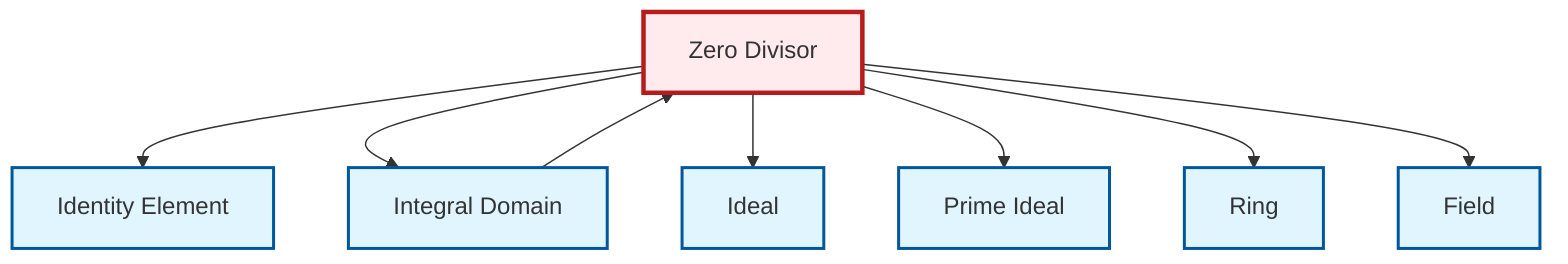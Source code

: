 graph TD
    classDef definition fill:#e1f5fe,stroke:#01579b,stroke-width:2px
    classDef theorem fill:#f3e5f5,stroke:#4a148c,stroke-width:2px
    classDef axiom fill:#fff3e0,stroke:#e65100,stroke-width:2px
    classDef example fill:#e8f5e9,stroke:#1b5e20,stroke-width:2px
    classDef current fill:#ffebee,stroke:#b71c1c,stroke-width:3px
    def-ring["Ring"]:::definition
    def-zero-divisor["Zero Divisor"]:::definition
    def-integral-domain["Integral Domain"]:::definition
    def-field["Field"]:::definition
    def-ideal["Ideal"]:::definition
    def-prime-ideal["Prime Ideal"]:::definition
    def-identity-element["Identity Element"]:::definition
    def-zero-divisor --> def-identity-element
    def-zero-divisor --> def-integral-domain
    def-zero-divisor --> def-ideal
    def-zero-divisor --> def-prime-ideal
    def-zero-divisor --> def-ring
    def-zero-divisor --> def-field
    def-integral-domain --> def-zero-divisor
    class def-zero-divisor current
